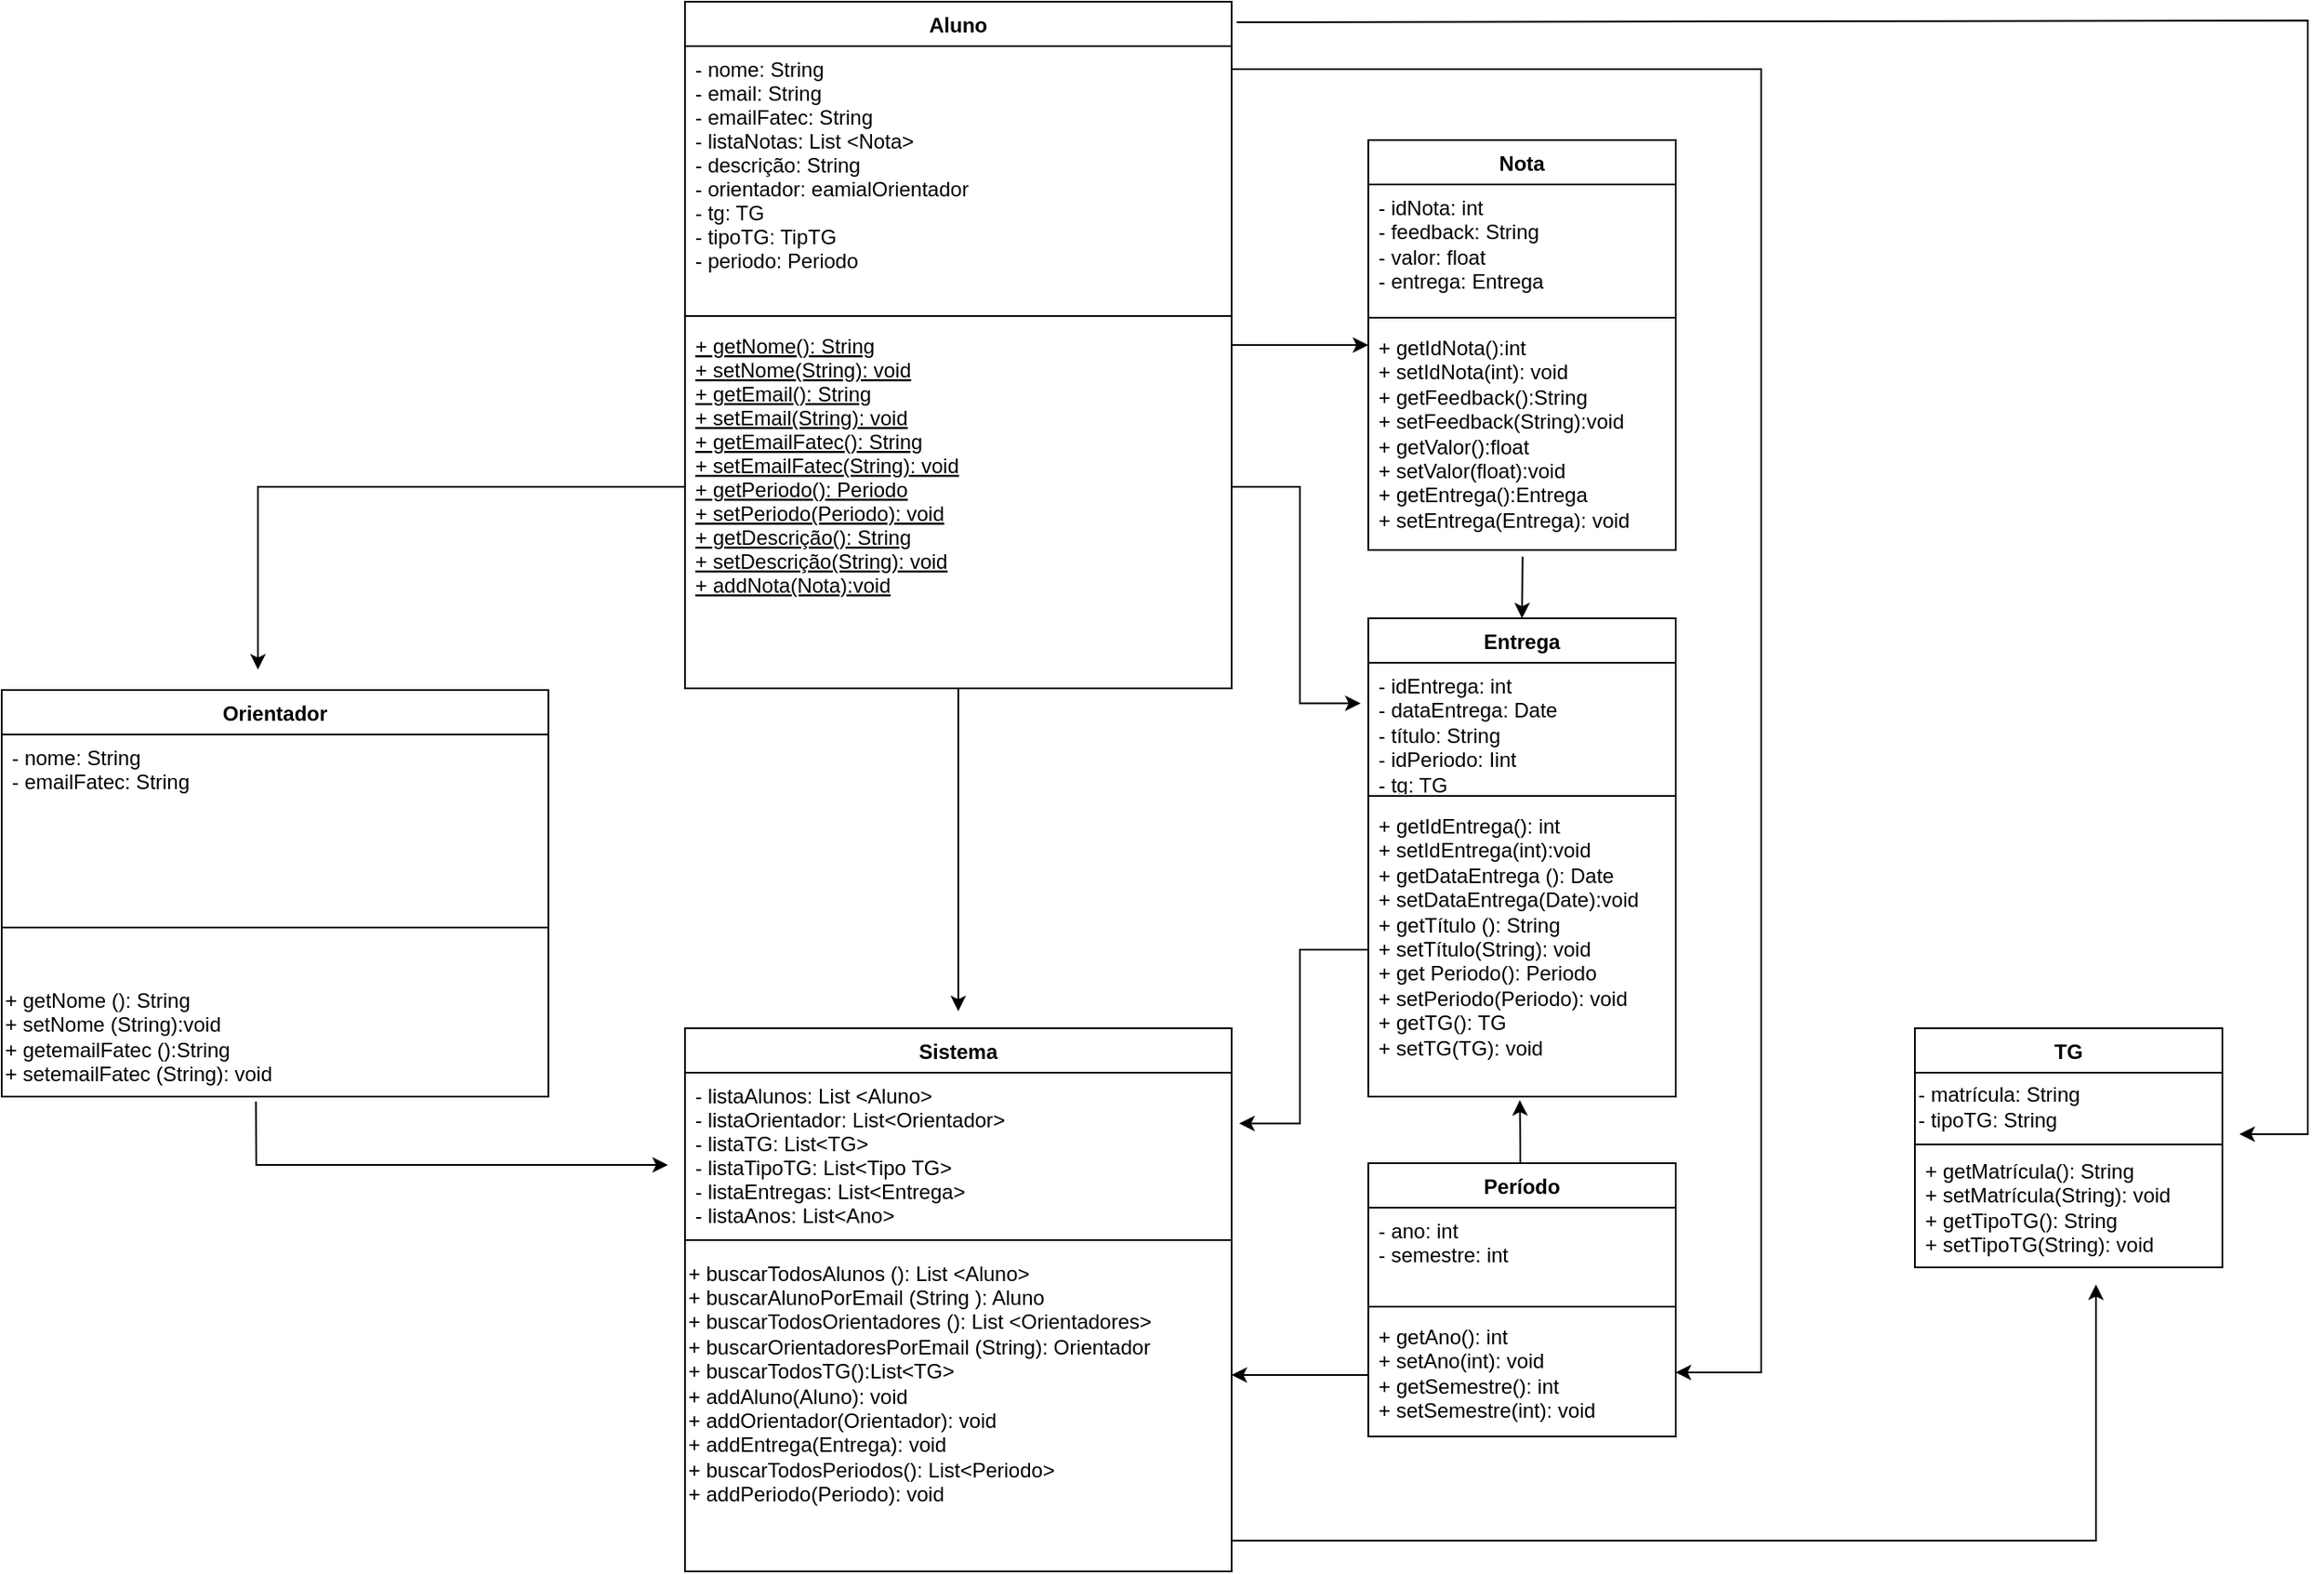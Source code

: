 <mxfile version="21.7.5" type="device">
  <diagram id="C5RBs43oDa-KdzZeNtuy" name="Page-1">
    <mxGraphModel dx="2944" dy="644" grid="1" gridSize="10" guides="1" tooltips="1" connect="1" arrows="1" fold="1" page="1" pageScale="1" pageWidth="827" pageHeight="1169" math="0" shadow="0">
      <root>
        <mxCell id="WIyWlLk6GJQsqaUBKTNV-0" />
        <mxCell id="WIyWlLk6GJQsqaUBKTNV-1" parent="WIyWlLk6GJQsqaUBKTNV-0" />
        <mxCell id="zkfFHV4jXpPFQw0GAbJ--0" value="Sistema" style="swimlane;fontStyle=1;align=center;verticalAlign=top;childLayout=stackLayout;horizontal=1;startSize=26;horizontalStack=0;resizeParent=1;resizeLast=0;collapsible=1;marginBottom=0;rounded=0;shadow=0;strokeWidth=1;" parent="WIyWlLk6GJQsqaUBKTNV-1" vertex="1">
          <mxGeometry x="-640" y="720" width="320" height="318" as="geometry">
            <mxRectangle x="230" y="140" width="160" height="26" as="alternateBounds" />
          </mxGeometry>
        </mxCell>
        <mxCell id="zkfFHV4jXpPFQw0GAbJ--1" value="- listaAlunos: List &lt;Aluno&gt;&#xa;- listaOrientador: List&lt;Orientador&gt;&#xa;- listaTG: List&lt;TG&gt;&#xa;- listaTipoTG: List&lt;Tipo TG&gt;&#xa;- listaEntregas: List&lt;Entrega&gt;&#xa;- listaAnos: List&lt;Ano&gt;" style="text;align=left;verticalAlign=top;spacingLeft=4;spacingRight=4;overflow=hidden;rotatable=0;points=[[0,0.5],[1,0.5]];portConstraint=eastwest;" parent="zkfFHV4jXpPFQw0GAbJ--0" vertex="1">
          <mxGeometry y="26" width="320" height="94" as="geometry" />
        </mxCell>
        <mxCell id="zkfFHV4jXpPFQw0GAbJ--4" value="" style="line;html=1;strokeWidth=1;align=left;verticalAlign=middle;spacingTop=-1;spacingLeft=3;spacingRight=3;rotatable=0;labelPosition=right;points=[];portConstraint=eastwest;" parent="zkfFHV4jXpPFQw0GAbJ--0" vertex="1">
          <mxGeometry y="120" width="320" height="8" as="geometry" />
        </mxCell>
        <mxCell id="DyrlEhUT1evfAKf0mOx5-14" value="+ buscarTodosAlunos (): List &amp;lt;Aluno&amp;gt;&lt;br&gt;+ buscarAlunoPorEmail (String ): Aluno&amp;nbsp;&lt;br&gt;+ buscarTodosOrientadores (): List &amp;lt;Orientadores&amp;gt;&lt;br&gt;+ buscarOrientadoresPorEmail (String): Orientador&lt;br&gt;+ buscarTodosTG():List&amp;lt;TG&amp;gt;&lt;br&gt;+ addAluno(Aluno): void&lt;br&gt;+ addOrientador(Orientador): void&lt;br&gt;+ addEntrega(Entrega): void&lt;br&gt;+ buscarTodosPeriodos(): List&amp;lt;Periodo&amp;gt;&lt;br&gt;+ addPeriodo(Periodo): void" style="text;html=1;align=left;verticalAlign=middle;resizable=0;points=[];autosize=1;strokeColor=none;fillColor=none;" parent="zkfFHV4jXpPFQw0GAbJ--0" vertex="1">
          <mxGeometry y="128" width="320" height="160" as="geometry" />
        </mxCell>
        <mxCell id="WAbojJwEJFHwkWnRIhdQ-28" value="" style="edgeStyle=orthogonalEdgeStyle;rounded=0;orthogonalLoop=1;jettySize=auto;html=1;" parent="WIyWlLk6GJQsqaUBKTNV-1" source="zkfFHV4jXpPFQw0GAbJ--6" edge="1">
          <mxGeometry relative="1" as="geometry">
            <mxPoint x="-480" y="710" as="targetPoint" />
          </mxGeometry>
        </mxCell>
        <mxCell id="zkfFHV4jXpPFQw0GAbJ--6" value="Aluno" style="swimlane;fontStyle=1;align=center;verticalAlign=top;childLayout=stackLayout;horizontal=1;startSize=26;horizontalStack=0;resizeParent=1;resizeLast=0;collapsible=1;marginBottom=0;rounded=0;shadow=0;strokeWidth=1;" parent="WIyWlLk6GJQsqaUBKTNV-1" vertex="1">
          <mxGeometry x="-640" y="119" width="320" height="402" as="geometry">
            <mxRectangle x="130" y="380" width="160" height="26" as="alternateBounds" />
          </mxGeometry>
        </mxCell>
        <mxCell id="zkfFHV4jXpPFQw0GAbJ--7" value="- nome: String&#xa;- email: String&#xa;- emailFatec: String&#xa;- listaNotas: List &lt;Nota&gt;&#xa;- descrição: String&#xa;- orientador: eamialOrientador&#xa;- tg: TG&#xa;- tipoTG: TipTG&#xa;- periodo: Periodo" style="text;align=left;verticalAlign=top;spacingLeft=4;spacingRight=4;overflow=hidden;rotatable=0;points=[[0,0.5],[1,0.5]];portConstraint=eastwest;" parent="zkfFHV4jXpPFQw0GAbJ--6" vertex="1">
          <mxGeometry y="26" width="320" height="154" as="geometry" />
        </mxCell>
        <mxCell id="zkfFHV4jXpPFQw0GAbJ--9" value="" style="line;html=1;strokeWidth=1;align=left;verticalAlign=middle;spacingTop=-1;spacingLeft=3;spacingRight=3;rotatable=0;labelPosition=right;points=[];portConstraint=eastwest;" parent="zkfFHV4jXpPFQw0GAbJ--6" vertex="1">
          <mxGeometry y="180" width="320" height="8" as="geometry" />
        </mxCell>
        <mxCell id="zkfFHV4jXpPFQw0GAbJ--10" value="+ getNome(): String&#xa;+ setNome(String): void&#xa;+ getEmail(): String&#xa;+ setEmail(String): void&#xa;+ getEmailFatec(): String&#xa;+ setEmailFatec(String): void&#xa;+ getPeriodo(): Periodo&#xa;+ setPeriodo(Periodo): void&#xa;+ getDescrição(): String&#xa;+ setDescrição(String): void&#xa;+ addNota(Nota):void" style="text;align=left;verticalAlign=top;spacingLeft=4;spacingRight=4;overflow=hidden;rotatable=0;points=[[0,0.5],[1,0.5]];portConstraint=eastwest;fontStyle=4" parent="zkfFHV4jXpPFQw0GAbJ--6" vertex="1">
          <mxGeometry y="188" width="320" height="192" as="geometry" />
        </mxCell>
        <mxCell id="zkfFHV4jXpPFQw0GAbJ--13" value="Orientador" style="swimlane;fontStyle=1;align=center;verticalAlign=top;childLayout=stackLayout;horizontal=1;startSize=26;horizontalStack=0;resizeParent=1;resizeLast=0;collapsible=1;marginBottom=0;rounded=0;shadow=0;strokeWidth=1;" parent="WIyWlLk6GJQsqaUBKTNV-1" vertex="1">
          <mxGeometry x="-1040" y="522" width="320" height="238" as="geometry">
            <mxRectangle x="340" y="380" width="170" height="26" as="alternateBounds" />
          </mxGeometry>
        </mxCell>
        <mxCell id="zkfFHV4jXpPFQw0GAbJ--14" value="- nome: String&#xa;- emailFatec: String" style="text;align=left;verticalAlign=top;spacingLeft=4;spacingRight=4;overflow=hidden;rotatable=0;points=[[0,0.5],[1,0.5]];portConstraint=eastwest;" parent="zkfFHV4jXpPFQw0GAbJ--13" vertex="1">
          <mxGeometry y="26" width="320" height="84" as="geometry" />
        </mxCell>
        <mxCell id="zkfFHV4jXpPFQw0GAbJ--15" value="" style="line;html=1;strokeWidth=1;align=left;verticalAlign=middle;spacingTop=-1;spacingLeft=3;spacingRight=3;rotatable=0;labelPosition=right;points=[];portConstraint=eastwest;" parent="zkfFHV4jXpPFQw0GAbJ--13" vertex="1">
          <mxGeometry y="110" width="320" height="58" as="geometry" />
        </mxCell>
        <mxCell id="DyrlEhUT1evfAKf0mOx5-16" value="+ getNome (): String&lt;br&gt;+ setNome (String):void&lt;br&gt;+ getemailFatec ():String&lt;br&gt;+ setemailFatec (String): void&lt;br&gt;" style="text;html=1;align=left;verticalAlign=middle;resizable=0;points=[];autosize=1;strokeColor=none;fillColor=none;" parent="zkfFHV4jXpPFQw0GAbJ--13" vertex="1">
          <mxGeometry y="168" width="320" height="70" as="geometry" />
        </mxCell>
        <mxCell id="DyrlEhUT1evfAKf0mOx5-9" value="Nota" style="swimlane;fontStyle=1;align=center;verticalAlign=top;childLayout=stackLayout;horizontal=1;startSize=26;horizontalStack=0;resizeParent=1;resizeParentMax=0;resizeLast=0;collapsible=1;marginBottom=0;whiteSpace=wrap;html=1;" parent="WIyWlLk6GJQsqaUBKTNV-1" vertex="1">
          <mxGeometry x="-240" y="200" width="180" height="240" as="geometry" />
        </mxCell>
        <mxCell id="DyrlEhUT1evfAKf0mOx5-10" value="- idNota: int&lt;br&gt;- feedback: String&lt;br&gt;- valor: float&lt;br&gt;- entrega: Entrega" style="text;strokeColor=none;fillColor=none;align=left;verticalAlign=top;spacingLeft=4;spacingRight=4;overflow=hidden;rotatable=0;points=[[0,0.5],[1,0.5]];portConstraint=eastwest;whiteSpace=wrap;html=1;" parent="DyrlEhUT1evfAKf0mOx5-9" vertex="1">
          <mxGeometry y="26" width="180" height="74" as="geometry" />
        </mxCell>
        <mxCell id="DyrlEhUT1evfAKf0mOx5-11" value="" style="line;strokeWidth=1;fillColor=none;align=left;verticalAlign=middle;spacingTop=-1;spacingLeft=3;spacingRight=3;rotatable=0;labelPosition=right;points=[];portConstraint=eastwest;strokeColor=inherit;" parent="DyrlEhUT1evfAKf0mOx5-9" vertex="1">
          <mxGeometry y="100" width="180" height="8" as="geometry" />
        </mxCell>
        <mxCell id="DyrlEhUT1evfAKf0mOx5-12" value="+ getIdNota():int&lt;br&gt;+ setIdNota(int): void&lt;br&gt;+ getFeedback():String&lt;br&gt;+ setFeedback(String):void&lt;br&gt;+ getValor():float&lt;br&gt;+ setValor(float):void&lt;br&gt;+ getEntrega():Entrega&lt;br&gt;+ setEntrega(Entrega): void" style="text;strokeColor=none;fillColor=none;align=left;verticalAlign=top;spacingLeft=4;spacingRight=4;overflow=hidden;rotatable=0;points=[[0,0.5],[1,0.5]];portConstraint=eastwest;whiteSpace=wrap;html=1;" parent="DyrlEhUT1evfAKf0mOx5-9" vertex="1">
          <mxGeometry y="108" width="180" height="132" as="geometry" />
        </mxCell>
        <mxCell id="WAbojJwEJFHwkWnRIhdQ-18" value="" style="edgeStyle=orthogonalEdgeStyle;rounded=0;orthogonalLoop=1;jettySize=auto;html=1;exitX=0.502;exitY=1.029;exitDx=0;exitDy=0;exitPerimeter=0;entryX=0.5;entryY=0;entryDx=0;entryDy=0;" parent="WIyWlLk6GJQsqaUBKTNV-1" source="DyrlEhUT1evfAKf0mOx5-12" target="DyrlEhUT1evfAKf0mOx5-17" edge="1">
          <mxGeometry relative="1" as="geometry">
            <mxPoint x="-150" y="470" as="targetPoint" />
            <Array as="points" />
          </mxGeometry>
        </mxCell>
        <mxCell id="DyrlEhUT1evfAKf0mOx5-17" value="Entrega" style="swimlane;fontStyle=1;align=center;verticalAlign=top;childLayout=stackLayout;horizontal=1;startSize=26;horizontalStack=0;resizeParent=1;resizeParentMax=0;resizeLast=0;collapsible=1;marginBottom=0;whiteSpace=wrap;html=1;" parent="WIyWlLk6GJQsqaUBKTNV-1" vertex="1">
          <mxGeometry x="-240" y="480" width="180" height="280" as="geometry" />
        </mxCell>
        <mxCell id="DyrlEhUT1evfAKf0mOx5-18" value="- idEntrega: int&lt;br&gt;- dataEntrega: Date&lt;br&gt;- título: String&lt;br&gt;- idPeriodo: Iint&lt;br&gt;- tg: TG" style="text;strokeColor=none;fillColor=none;align=left;verticalAlign=top;spacingLeft=4;spacingRight=4;overflow=hidden;rotatable=0;points=[[0,0.5],[1,0.5]];portConstraint=eastwest;whiteSpace=wrap;html=1;" parent="DyrlEhUT1evfAKf0mOx5-17" vertex="1">
          <mxGeometry y="26" width="180" height="74" as="geometry" />
        </mxCell>
        <mxCell id="DyrlEhUT1evfAKf0mOx5-19" value="" style="line;strokeWidth=1;fillColor=none;align=left;verticalAlign=middle;spacingTop=-1;spacingLeft=3;spacingRight=3;rotatable=0;labelPosition=right;points=[];portConstraint=eastwest;strokeColor=inherit;" parent="DyrlEhUT1evfAKf0mOx5-17" vertex="1">
          <mxGeometry y="100" width="180" height="8" as="geometry" />
        </mxCell>
        <mxCell id="DyrlEhUT1evfAKf0mOx5-20" value="+ getIdEntrega(): int&lt;br&gt;+ setIdEntrega(int):void&lt;br&gt;+ getDataEntrega (): Date&lt;br&gt;+ setDataEntrega(Date):void&lt;br&gt;+ getTítulo (): String&lt;br&gt;+ setTítulo(String): void&lt;br&gt;+ get Periodo(): Periodo&lt;br&gt;+ setPeriodo(Periodo): void&lt;br&gt;+ getTG(): TG&lt;br&gt;+ setTG(TG): void&lt;br&gt;" style="text;strokeColor=none;fillColor=none;align=left;verticalAlign=top;spacingLeft=4;spacingRight=4;overflow=hidden;rotatable=0;points=[[0,0.5],[1,0.5]];portConstraint=eastwest;whiteSpace=wrap;html=1;" parent="DyrlEhUT1evfAKf0mOx5-17" vertex="1">
          <mxGeometry y="108" width="180" height="172" as="geometry" />
        </mxCell>
        <mxCell id="DyrlEhUT1evfAKf0mOx5-22" value="TG" style="swimlane;fontStyle=1;align=center;verticalAlign=top;childLayout=stackLayout;horizontal=1;startSize=26;horizontalStack=0;resizeParent=1;resizeParentMax=0;resizeLast=0;collapsible=1;marginBottom=0;whiteSpace=wrap;html=1;" parent="WIyWlLk6GJQsqaUBKTNV-1" vertex="1">
          <mxGeometry x="80" y="720" width="180" height="140" as="geometry" />
        </mxCell>
        <mxCell id="OD9DnkSS-2-qvDJjl4iS-16" value="- matrícula: String&lt;br&gt;- tipoTG: String" style="text;html=1;align=left;verticalAlign=middle;resizable=0;points=[];autosize=1;strokeColor=none;fillColor=none;" parent="DyrlEhUT1evfAKf0mOx5-22" vertex="1">
          <mxGeometry y="26" width="180" height="40" as="geometry" />
        </mxCell>
        <mxCell id="DyrlEhUT1evfAKf0mOx5-24" value="" style="line;strokeWidth=1;fillColor=none;align=left;verticalAlign=middle;spacingTop=-1;spacingLeft=3;spacingRight=3;rotatable=0;labelPosition=right;points=[];portConstraint=eastwest;strokeColor=inherit;" parent="DyrlEhUT1evfAKf0mOx5-22" vertex="1">
          <mxGeometry y="66" width="180" height="4" as="geometry" />
        </mxCell>
        <mxCell id="DyrlEhUT1evfAKf0mOx5-25" value="+ getMatrícula(): String&lt;br&gt;+ setMatrícula(String): void&lt;br&gt;+ getTipoTG(): String&lt;br&gt;+ setTipoTG(String): void" style="text;strokeColor=none;fillColor=none;align=left;verticalAlign=top;spacingLeft=4;spacingRight=4;overflow=hidden;rotatable=0;points=[[0,0.5],[1,0.5]];portConstraint=eastwest;whiteSpace=wrap;html=1;" parent="DyrlEhUT1evfAKf0mOx5-22" vertex="1">
          <mxGeometry y="70" width="180" height="70" as="geometry" />
        </mxCell>
        <mxCell id="WAbojJwEJFHwkWnRIhdQ-20" value="" style="edgeStyle=orthogonalEdgeStyle;rounded=0;orthogonalLoop=1;jettySize=auto;html=1;entryX=0.493;entryY=1.012;entryDx=0;entryDy=0;entryPerimeter=0;" parent="WIyWlLk6GJQsqaUBKTNV-1" source="OD9DnkSS-2-qvDJjl4iS-1" target="DyrlEhUT1evfAKf0mOx5-20" edge="1">
          <mxGeometry relative="1" as="geometry">
            <Array as="points">
              <mxPoint x="-151" y="790" />
              <mxPoint x="-151" y="790" />
            </Array>
          </mxGeometry>
        </mxCell>
        <mxCell id="OD9DnkSS-2-qvDJjl4iS-1" value="Período" style="swimlane;fontStyle=1;align=center;verticalAlign=top;childLayout=stackLayout;horizontal=1;startSize=26;horizontalStack=0;resizeParent=1;resizeParentMax=0;resizeLast=0;collapsible=1;marginBottom=0;whiteSpace=wrap;html=1;" parent="WIyWlLk6GJQsqaUBKTNV-1" vertex="1">
          <mxGeometry x="-240" y="799" width="180" height="160" as="geometry" />
        </mxCell>
        <mxCell id="OD9DnkSS-2-qvDJjl4iS-2" value="- ano: int&lt;br&gt;- semestre: int" style="text;strokeColor=none;fillColor=none;align=left;verticalAlign=top;spacingLeft=4;spacingRight=4;overflow=hidden;rotatable=0;points=[[0,0.5],[1,0.5]];portConstraint=eastwest;whiteSpace=wrap;html=1;" parent="OD9DnkSS-2-qvDJjl4iS-1" vertex="1">
          <mxGeometry y="26" width="180" height="54" as="geometry" />
        </mxCell>
        <mxCell id="OD9DnkSS-2-qvDJjl4iS-3" value="" style="line;strokeWidth=1;fillColor=none;align=left;verticalAlign=middle;spacingTop=-1;spacingLeft=3;spacingRight=3;rotatable=0;labelPosition=right;points=[];portConstraint=eastwest;strokeColor=inherit;" parent="OD9DnkSS-2-qvDJjl4iS-1" vertex="1">
          <mxGeometry y="80" width="180" height="8" as="geometry" />
        </mxCell>
        <mxCell id="OD9DnkSS-2-qvDJjl4iS-4" value="+ getAno(): int&lt;br&gt;+ setAno(int): void&lt;br&gt;+ getSemestre(): int&lt;br&gt;+ setSemestre(int): void" style="text;strokeColor=none;fillColor=none;align=left;verticalAlign=top;spacingLeft=4;spacingRight=4;overflow=hidden;rotatable=0;points=[[0,0.5],[1,0.5]];portConstraint=eastwest;whiteSpace=wrap;html=1;" parent="OD9DnkSS-2-qvDJjl4iS-1" vertex="1">
          <mxGeometry y="88" width="180" height="72" as="geometry" />
        </mxCell>
        <mxCell id="WAbojJwEJFHwkWnRIhdQ-5" value="" style="endArrow=classic;html=1;rounded=0;" parent="WIyWlLk6GJQsqaUBKTNV-1" edge="1">
          <mxGeometry width="50" height="50" relative="1" as="geometry">
            <mxPoint x="-317" y="131" as="sourcePoint" />
            <mxPoint x="270" y="782" as="targetPoint" />
            <Array as="points">
              <mxPoint x="310" y="130" />
              <mxPoint x="310" y="782" />
            </Array>
          </mxGeometry>
        </mxCell>
        <mxCell id="WAbojJwEJFHwkWnRIhdQ-7" value="" style="endArrow=classic;html=1;rounded=0;exitX=1.009;exitY=0.427;exitDx=0;exitDy=0;exitPerimeter=0;" parent="WIyWlLk6GJQsqaUBKTNV-1" edge="1">
          <mxGeometry width="50" height="50" relative="1" as="geometry">
            <mxPoint x="-320" y="1020" as="sourcePoint" />
            <mxPoint x="186" y="870" as="targetPoint" />
            <Array as="points">
              <mxPoint x="186" y="1020" />
            </Array>
          </mxGeometry>
        </mxCell>
        <mxCell id="WAbojJwEJFHwkWnRIhdQ-8" value="" style="endArrow=classic;html=1;rounded=0;exitX=0.465;exitY=1.041;exitDx=0;exitDy=0;exitPerimeter=0;" parent="WIyWlLk6GJQsqaUBKTNV-1" source="DyrlEhUT1evfAKf0mOx5-16" edge="1">
          <mxGeometry width="50" height="50" relative="1" as="geometry">
            <mxPoint x="-640" y="744.54" as="sourcePoint" />
            <mxPoint x="-650" y="800" as="targetPoint" />
            <Array as="points">
              <mxPoint x="-891" y="800" />
            </Array>
          </mxGeometry>
        </mxCell>
        <mxCell id="WAbojJwEJFHwkWnRIhdQ-23" style="edgeStyle=orthogonalEdgeStyle;rounded=0;orthogonalLoop=1;jettySize=auto;html=1;entryX=1.014;entryY=0.316;entryDx=0;entryDy=0;entryPerimeter=0;" parent="WIyWlLk6GJQsqaUBKTNV-1" source="DyrlEhUT1evfAKf0mOx5-20" target="zkfFHV4jXpPFQw0GAbJ--1" edge="1">
          <mxGeometry relative="1" as="geometry" />
        </mxCell>
        <mxCell id="WAbojJwEJFHwkWnRIhdQ-24" value="" style="edgeStyle=orthogonalEdgeStyle;rounded=0;orthogonalLoop=1;jettySize=auto;html=1;" parent="WIyWlLk6GJQsqaUBKTNV-1" source="OD9DnkSS-2-qvDJjl4iS-4" target="DyrlEhUT1evfAKf0mOx5-14" edge="1">
          <mxGeometry relative="1" as="geometry">
            <Array as="points">
              <mxPoint x="-280" y="923" />
              <mxPoint x="-280" y="923" />
            </Array>
          </mxGeometry>
        </mxCell>
        <mxCell id="WAbojJwEJFHwkWnRIhdQ-29" value="" style="edgeStyle=orthogonalEdgeStyle;rounded=0;orthogonalLoop=1;jettySize=auto;html=1;" parent="WIyWlLk6GJQsqaUBKTNV-1" source="zkfFHV4jXpPFQw0GAbJ--10" edge="1">
          <mxGeometry relative="1" as="geometry">
            <Array as="points">
              <mxPoint x="-890" y="403" />
            </Array>
            <mxPoint x="-890" y="510" as="targetPoint" />
          </mxGeometry>
        </mxCell>
        <mxCell id="WAbojJwEJFHwkWnRIhdQ-30" style="edgeStyle=orthogonalEdgeStyle;rounded=0;orthogonalLoop=1;jettySize=auto;html=1;entryX=-0.025;entryY=0.321;entryDx=0;entryDy=0;entryPerimeter=0;" parent="WIyWlLk6GJQsqaUBKTNV-1" source="zkfFHV4jXpPFQw0GAbJ--10" target="DyrlEhUT1evfAKf0mOx5-18" edge="1">
          <mxGeometry relative="1" as="geometry">
            <mxPoint x="-250" y="470" as="targetPoint" />
          </mxGeometry>
        </mxCell>
        <mxCell id="WAbojJwEJFHwkWnRIhdQ-26" value="" style="edgeStyle=orthogonalEdgeStyle;rounded=0;orthogonalLoop=1;jettySize=auto;html=1;" parent="WIyWlLk6GJQsqaUBKTNV-1" source="zkfFHV4jXpPFQw0GAbJ--10" edge="1">
          <mxGeometry relative="1" as="geometry">
            <Array as="points">
              <mxPoint x="-240" y="320" />
            </Array>
            <mxPoint x="-240" y="320" as="targetPoint" />
          </mxGeometry>
        </mxCell>
        <mxCell id="TdkMEY_sSJG_q3O5w1d3-1" style="edgeStyle=orthogonalEdgeStyle;rounded=0;orthogonalLoop=1;jettySize=auto;html=1;entryX=1;entryY=0.5;entryDx=0;entryDy=0;" edge="1" parent="WIyWlLk6GJQsqaUBKTNV-1">
          <mxGeometry relative="1" as="geometry">
            <mxPoint x="-60" y="921.48" as="targetPoint" />
            <mxPoint x="-320" y="158.48" as="sourcePoint" />
            <Array as="points">
              <mxPoint x="-10" y="158.48" />
              <mxPoint x="-10" y="921.48" />
            </Array>
          </mxGeometry>
        </mxCell>
      </root>
    </mxGraphModel>
  </diagram>
</mxfile>

